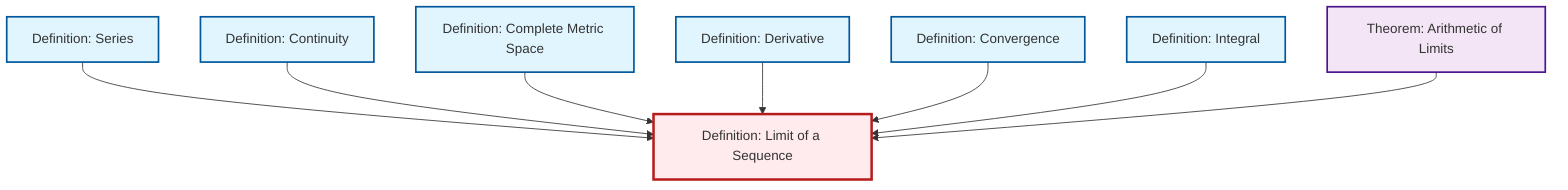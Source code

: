 graph TD
    classDef definition fill:#e1f5fe,stroke:#01579b,stroke-width:2px
    classDef theorem fill:#f3e5f5,stroke:#4a148c,stroke-width:2px
    classDef axiom fill:#fff3e0,stroke:#e65100,stroke-width:2px
    classDef example fill:#e8f5e9,stroke:#1b5e20,stroke-width:2px
    classDef current fill:#ffebee,stroke:#b71c1c,stroke-width:3px
    def-integral["Definition: Integral"]:::definition
    def-derivative["Definition: Derivative"]:::definition
    def-series["Definition: Series"]:::definition
    def-convergence["Definition: Convergence"]:::definition
    def-limit["Definition: Limit of a Sequence"]:::definition
    thm-limit-arithmetic["Theorem: Arithmetic of Limits"]:::theorem
    def-continuity["Definition: Continuity"]:::definition
    def-complete-metric-space["Definition: Complete Metric Space"]:::definition
    def-series --> def-limit
    def-continuity --> def-limit
    def-complete-metric-space --> def-limit
    def-derivative --> def-limit
    def-convergence --> def-limit
    def-integral --> def-limit
    thm-limit-arithmetic --> def-limit
    class def-limit current